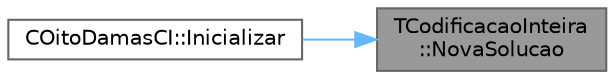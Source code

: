 digraph "TCodificacaoInteira::NovaSolucao"
{
 // LATEX_PDF_SIZE
  bgcolor="transparent";
  edge [fontname=Helvetica,fontsize=10,labelfontname=Helvetica,labelfontsize=10];
  node [fontname=Helvetica,fontsize=10,shape=box,height=0.2,width=0.4];
  rankdir="RL";
  Node1 [id="Node000001",label="TCodificacaoInteira\l::NovaSolucao",height=0.2,width=0.4,color="gray40", fillcolor="grey60", style="filled", fontcolor="black",tooltip=" "];
  Node1 -> Node2 [id="edge1_Node000001_Node000002",dir="back",color="steelblue1",style="solid",tooltip=" "];
  Node2 [id="Node000002",label="COitoDamasCI::Inicializar",height=0.2,width=0.4,color="grey40", fillcolor="white", style="filled",URL="$classCOitoDamasCI.html#a5c4340c008bd04f699951906166d19f2",tooltip="Coloca o objecto no estado inicial da procura."];
}
